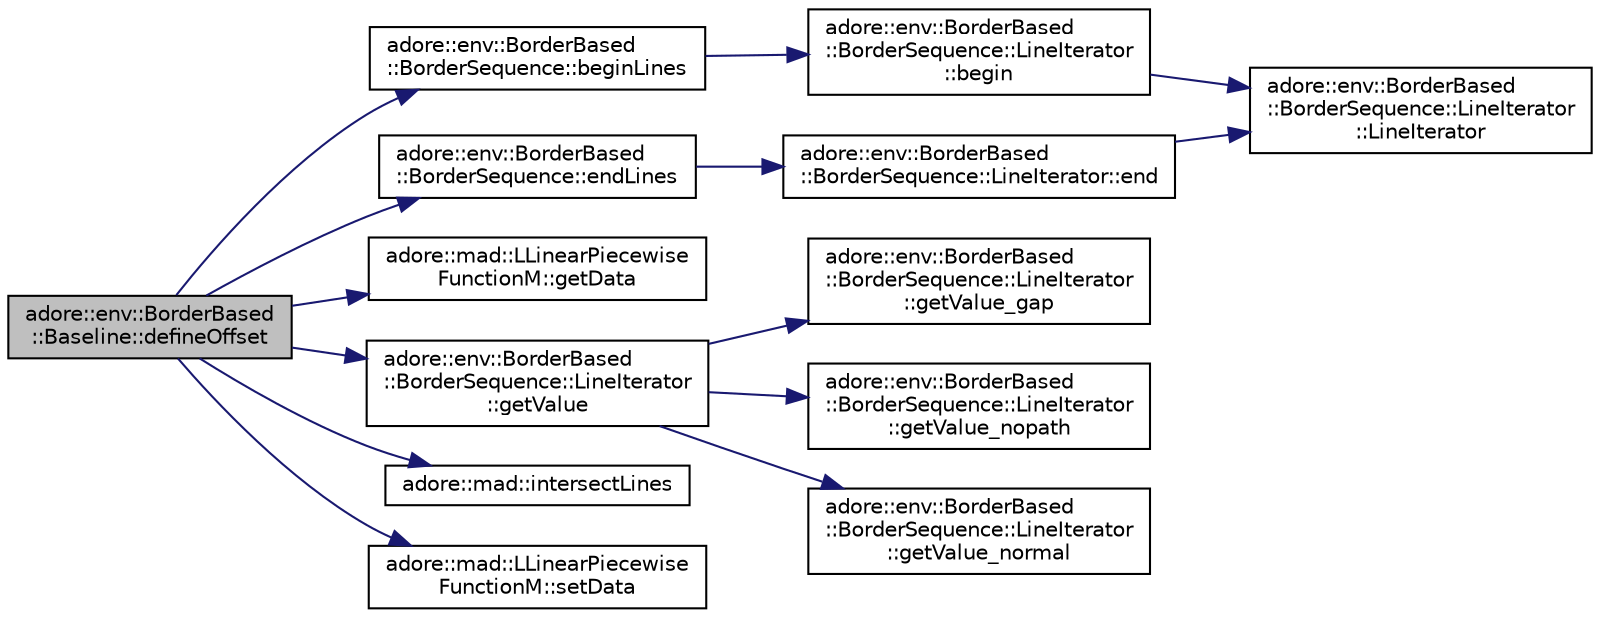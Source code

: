 digraph "adore::env::BorderBased::Baseline::defineOffset"
{
 // LATEX_PDF_SIZE
  edge [fontname="Helvetica",fontsize="10",labelfontname="Helvetica",labelfontsize="10"];
  node [fontname="Helvetica",fontsize="10",shape=record];
  rankdir="LR";
  Node1 [label="adore::env::BorderBased\l::Baseline::defineOffset",height=0.2,width=0.4,color="black", fillcolor="grey75", style="filled", fontcolor="black",tooltip="define a function, which represents the offset from baseline to the neighboring function"];
  Node1 -> Node2 [color="midnightblue",fontsize="10",style="solid",fontname="Helvetica"];
  Node2 [label="adore::env::BorderBased\l::BorderSequence::beginLines",height=0.2,width=0.4,color="black", fillcolor="white", style="filled",URL="$classadore_1_1env_1_1BorderBased_1_1BorderSequence.html#a2ebe7f94c4bdaea6da29e65db454e549",tooltip=" "];
  Node2 -> Node3 [color="midnightblue",fontsize="10",style="solid",fontname="Helvetica"];
  Node3 [label="adore::env::BorderBased\l::BorderSequence::LineIterator\l::begin",height=0.2,width=0.4,color="black", fillcolor="white", style="filled",URL="$structadore_1_1env_1_1BorderBased_1_1BorderSequence_1_1LineIterator.html#aad784e3b2d13d28c0cf522361aae57da",tooltip=" "];
  Node3 -> Node4 [color="midnightblue",fontsize="10",style="solid",fontname="Helvetica"];
  Node4 [label="adore::env::BorderBased\l::BorderSequence::LineIterator\l::LineIterator",height=0.2,width=0.4,color="black", fillcolor="white", style="filled",URL="$structadore_1_1env_1_1BorderBased_1_1BorderSequence_1_1LineIterator.html#abf0372669207a2cc0fa166e02ac6bd71",tooltip=" "];
  Node1 -> Node5 [color="midnightblue",fontsize="10",style="solid",fontname="Helvetica"];
  Node5 [label="adore::env::BorderBased\l::BorderSequence::endLines",height=0.2,width=0.4,color="black", fillcolor="white", style="filled",URL="$classadore_1_1env_1_1BorderBased_1_1BorderSequence.html#ac27723bf70cad9ff7280172f22d6c9d2",tooltip=" "];
  Node5 -> Node6 [color="midnightblue",fontsize="10",style="solid",fontname="Helvetica"];
  Node6 [label="adore::env::BorderBased\l::BorderSequence::LineIterator::end",height=0.2,width=0.4,color="black", fillcolor="white", style="filled",URL="$structadore_1_1env_1_1BorderBased_1_1BorderSequence_1_1LineIterator.html#ab9473c665f4b94598fbacf2c25eb04c7",tooltip=" "];
  Node6 -> Node4 [color="midnightblue",fontsize="10",style="solid",fontname="Helvetica"];
  Node1 -> Node7 [color="midnightblue",fontsize="10",style="solid",fontname="Helvetica"];
  Node7 [label="adore::mad::LLinearPiecewise\lFunctionM::getData",height=0.2,width=0.4,color="black", fillcolor="white", style="filled",URL="$classadore_1_1mad_1_1LLinearPiecewiseFunctionM.html#aa94d90c8643e2d6792f8594f3d666503",tooltip=" "];
  Node1 -> Node8 [color="midnightblue",fontsize="10",style="solid",fontname="Helvetica"];
  Node8 [label="adore::env::BorderBased\l::BorderSequence::LineIterator\l::getValue",height=0.2,width=0.4,color="black", fillcolor="white", style="filled",URL="$structadore_1_1env_1_1BorderBased_1_1BorderSequence_1_1LineIterator.html#a938a2a2b09c4dc55357651fc0ea0a5bb",tooltip=" "];
  Node8 -> Node9 [color="midnightblue",fontsize="10",style="solid",fontname="Helvetica"];
  Node9 [label="adore::env::BorderBased\l::BorderSequence::LineIterator\l::getValue_gap",height=0.2,width=0.4,color="black", fillcolor="white", style="filled",URL="$structadore_1_1env_1_1BorderBased_1_1BorderSequence_1_1LineIterator.html#a411d7863fb7a784a14f7f3f46c5fc469",tooltip=" "];
  Node8 -> Node10 [color="midnightblue",fontsize="10",style="solid",fontname="Helvetica"];
  Node10 [label="adore::env::BorderBased\l::BorderSequence::LineIterator\l::getValue_nopath",height=0.2,width=0.4,color="black", fillcolor="white", style="filled",URL="$structadore_1_1env_1_1BorderBased_1_1BorderSequence_1_1LineIterator.html#a13f1b995c9f2d1a0fc61301acf6f573d",tooltip=" "];
  Node8 -> Node11 [color="midnightblue",fontsize="10",style="solid",fontname="Helvetica"];
  Node11 [label="adore::env::BorderBased\l::BorderSequence::LineIterator\l::getValue_normal",height=0.2,width=0.4,color="black", fillcolor="white", style="filled",URL="$structadore_1_1env_1_1BorderBased_1_1BorderSequence_1_1LineIterator.html#aaf623c99302857d3ebc2e7359a73fc8b",tooltip=" "];
  Node1 -> Node12 [color="midnightblue",fontsize="10",style="solid",fontname="Helvetica"];
  Node12 [label="adore::mad::intersectLines",height=0.2,width=0.4,color="black", fillcolor="white", style="filled",URL="$namespaceadore_1_1mad.html#a00aff4dd1b0bfd995fd30c187436d86e",tooltip=" "];
  Node1 -> Node13 [color="midnightblue",fontsize="10",style="solid",fontname="Helvetica"];
  Node13 [label="adore::mad::LLinearPiecewise\lFunctionM::setData",height=0.2,width=0.4,color="black", fillcolor="white", style="filled",URL="$classadore_1_1mad_1_1LLinearPiecewiseFunctionM.html#a1b396f230375de5238cb283f779310af",tooltip=" "];
}
